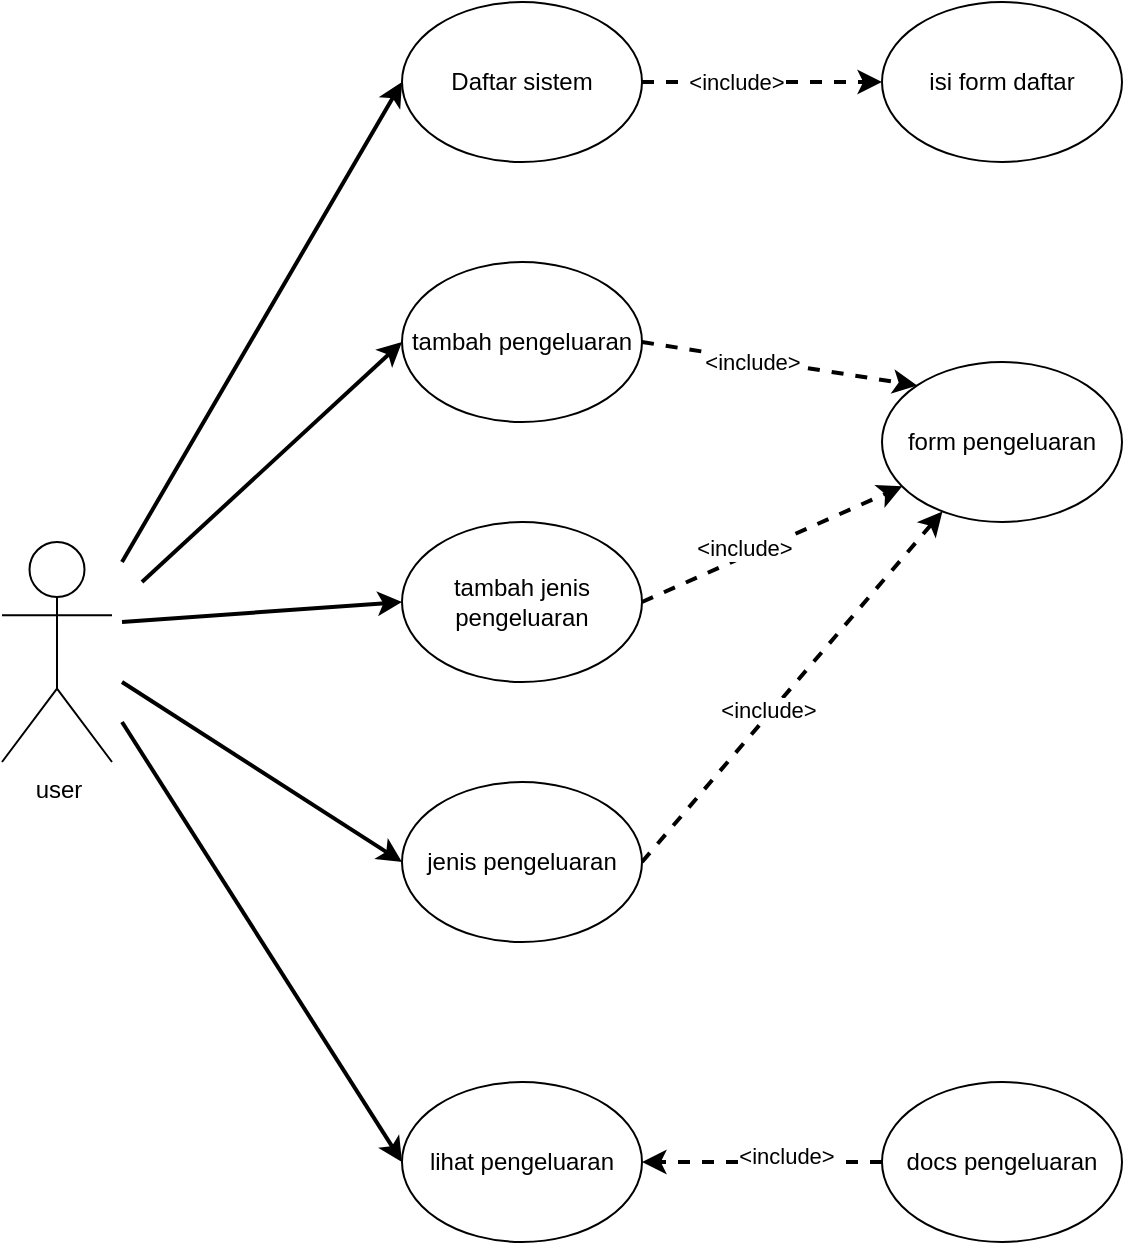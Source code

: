 <mxfile version="17.1.2" type="device"><diagram id="OWBSySwSDMNQoO0sHvBK" name="Page-1"><mxGraphModel dx="1038" dy="547" grid="1" gridSize="10" guides="1" tooltips="1" connect="1" arrows="1" fold="1" page="1" pageScale="1" pageWidth="850" pageHeight="1100" math="0" shadow="0"><root><mxCell id="0"/><mxCell id="1" parent="0"/><mxCell id="d0vHqMOP7hBleqOkd9tB-1" value="user" style="shape=umlActor;verticalLabelPosition=bottom;verticalAlign=top;html=1;outlineConnect=0;" vertex="1" parent="1"><mxGeometry x="60" y="300" width="55" height="110" as="geometry"/></mxCell><mxCell id="d0vHqMOP7hBleqOkd9tB-2" value="Daftar sistem" style="ellipse;whiteSpace=wrap;html=1;" vertex="1" parent="1"><mxGeometry x="260" y="30" width="120" height="80" as="geometry"/></mxCell><mxCell id="d0vHqMOP7hBleqOkd9tB-3" value="isi form daftar" style="ellipse;whiteSpace=wrap;html=1;" vertex="1" parent="1"><mxGeometry x="500" y="30" width="120" height="80" as="geometry"/></mxCell><mxCell id="d0vHqMOP7hBleqOkd9tB-12" style="rounded=0;orthogonalLoop=1;jettySize=auto;html=1;exitX=1;exitY=0.5;exitDx=0;exitDy=0;entryX=0;entryY=0;entryDx=0;entryDy=0;dashed=1;endArrow=classic;endFill=1;strokeWidth=2;" edge="1" parent="1" source="d0vHqMOP7hBleqOkd9tB-4" target="d0vHqMOP7hBleqOkd9tB-8"><mxGeometry relative="1" as="geometry"/></mxCell><mxCell id="d0vHqMOP7hBleqOkd9tB-17" value="&amp;lt;include&amp;gt;" style="edgeLabel;html=1;align=center;verticalAlign=middle;resizable=0;points=[];" vertex="1" connectable="0" parent="d0vHqMOP7hBleqOkd9tB-12"><mxGeometry x="-0.202" y="-1" relative="1" as="geometry"><mxPoint as="offset"/></mxGeometry></mxCell><mxCell id="d0vHqMOP7hBleqOkd9tB-4" value="tambah pengeluaran" style="ellipse;whiteSpace=wrap;html=1;" vertex="1" parent="1"><mxGeometry x="260" y="160" width="120" height="80" as="geometry"/></mxCell><mxCell id="d0vHqMOP7hBleqOkd9tB-5" value="lihat pengeluaran" style="ellipse;whiteSpace=wrap;html=1;" vertex="1" parent="1"><mxGeometry x="260" y="570" width="120" height="80" as="geometry"/></mxCell><mxCell id="d0vHqMOP7hBleqOkd9tB-13" style="edgeStyle=none;rounded=0;orthogonalLoop=1;jettySize=auto;html=1;exitX=1;exitY=0.5;exitDx=0;exitDy=0;dashed=1;endArrow=classic;endFill=1;strokeWidth=2;" edge="1" parent="1" source="d0vHqMOP7hBleqOkd9tB-6" target="d0vHqMOP7hBleqOkd9tB-8"><mxGeometry relative="1" as="geometry"/></mxCell><mxCell id="d0vHqMOP7hBleqOkd9tB-18" value="&amp;lt;include&amp;gt;" style="edgeLabel;html=1;align=center;verticalAlign=middle;resizable=0;points=[];" vertex="1" connectable="0" parent="d0vHqMOP7hBleqOkd9tB-13"><mxGeometry x="-0.196" y="4" relative="1" as="geometry"><mxPoint as="offset"/></mxGeometry></mxCell><mxCell id="d0vHqMOP7hBleqOkd9tB-6" value="tambah jenis pengeluaran" style="ellipse;whiteSpace=wrap;html=1;" vertex="1" parent="1"><mxGeometry x="260" y="290" width="120" height="80" as="geometry"/></mxCell><mxCell id="d0vHqMOP7hBleqOkd9tB-14" style="edgeStyle=none;rounded=0;orthogonalLoop=1;jettySize=auto;html=1;exitX=1;exitY=0.5;exitDx=0;exitDy=0;dashed=1;endArrow=classic;endFill=1;strokeWidth=2;" edge="1" parent="1" source="d0vHqMOP7hBleqOkd9tB-7" target="d0vHqMOP7hBleqOkd9tB-8"><mxGeometry relative="1" as="geometry"/></mxCell><mxCell id="d0vHqMOP7hBleqOkd9tB-19" value="&amp;lt;include&amp;gt;" style="edgeLabel;html=1;align=center;verticalAlign=middle;resizable=0;points=[];" vertex="1" connectable="0" parent="d0vHqMOP7hBleqOkd9tB-14"><mxGeometry x="-0.142" y="2" relative="1" as="geometry"><mxPoint as="offset"/></mxGeometry></mxCell><mxCell id="d0vHqMOP7hBleqOkd9tB-7" value="jenis pengeluaran" style="ellipse;whiteSpace=wrap;html=1;" vertex="1" parent="1"><mxGeometry x="260" y="420" width="120" height="80" as="geometry"/></mxCell><mxCell id="d0vHqMOP7hBleqOkd9tB-8" value="form pengeluaran" style="ellipse;whiteSpace=wrap;html=1;" vertex="1" parent="1"><mxGeometry x="500" y="210" width="120" height="80" as="geometry"/></mxCell><mxCell id="d0vHqMOP7hBleqOkd9tB-20" style="edgeStyle=none;rounded=0;orthogonalLoop=1;jettySize=auto;html=1;exitX=0;exitY=0.5;exitDx=0;exitDy=0;entryX=1;entryY=0.5;entryDx=0;entryDy=0;dashed=1;endArrow=classic;endFill=1;strokeWidth=2;" edge="1" parent="1" source="d0vHqMOP7hBleqOkd9tB-9" target="d0vHqMOP7hBleqOkd9tB-5"><mxGeometry relative="1" as="geometry"/></mxCell><mxCell id="d0vHqMOP7hBleqOkd9tB-21" value="&amp;lt;include&amp;gt;" style="edgeLabel;html=1;align=center;verticalAlign=middle;resizable=0;points=[];" vertex="1" connectable="0" parent="d0vHqMOP7hBleqOkd9tB-20"><mxGeometry x="-0.197" y="-3" relative="1" as="geometry"><mxPoint as="offset"/></mxGeometry></mxCell><mxCell id="d0vHqMOP7hBleqOkd9tB-9" value="docs pengeluaran" style="ellipse;whiteSpace=wrap;html=1;" vertex="1" parent="1"><mxGeometry x="500" y="570" width="120" height="80" as="geometry"/></mxCell><mxCell id="d0vHqMOP7hBleqOkd9tB-11" value="" style="endArrow=classic;dashed=1;html=1;strokeWidth=2;rounded=0;exitX=1;exitY=0.5;exitDx=0;exitDy=0;entryX=0;entryY=0.5;entryDx=0;entryDy=0;endFill=1;" edge="1" parent="1" source="d0vHqMOP7hBleqOkd9tB-2" target="d0vHqMOP7hBleqOkd9tB-3"><mxGeometry width="50" height="50" relative="1" as="geometry"><mxPoint x="400" y="300" as="sourcePoint"/><mxPoint x="450" y="250" as="targetPoint"/></mxGeometry></mxCell><mxCell id="d0vHqMOP7hBleqOkd9tB-16" value="&amp;lt;include&amp;gt;" style="edgeLabel;html=1;align=center;verticalAlign=middle;resizable=0;points=[];" vertex="1" connectable="0" parent="d0vHqMOP7hBleqOkd9tB-11"><mxGeometry x="-0.22" relative="1" as="geometry"><mxPoint as="offset"/></mxGeometry></mxCell><mxCell id="d0vHqMOP7hBleqOkd9tB-25" value="" style="endArrow=classic;html=1;rounded=0;strokeWidth=2;entryX=0;entryY=0.5;entryDx=0;entryDy=0;" edge="1" parent="1" target="d0vHqMOP7hBleqOkd9tB-2"><mxGeometry width="50" height="50" relative="1" as="geometry"><mxPoint x="120" y="310" as="sourcePoint"/><mxPoint x="170" y="260" as="targetPoint"/></mxGeometry></mxCell><mxCell id="d0vHqMOP7hBleqOkd9tB-26" value="" style="endArrow=classic;html=1;rounded=0;strokeWidth=2;entryX=0;entryY=0.5;entryDx=0;entryDy=0;" edge="1" parent="1" target="d0vHqMOP7hBleqOkd9tB-4"><mxGeometry width="50" height="50" relative="1" as="geometry"><mxPoint x="130" y="320" as="sourcePoint"/><mxPoint x="180" y="310" as="targetPoint"/></mxGeometry></mxCell><mxCell id="d0vHqMOP7hBleqOkd9tB-27" value="" style="endArrow=classic;html=1;rounded=0;strokeWidth=2;entryX=0;entryY=0.5;entryDx=0;entryDy=0;" edge="1" parent="1" target="d0vHqMOP7hBleqOkd9tB-6"><mxGeometry width="50" height="50" relative="1" as="geometry"><mxPoint x="120" y="340" as="sourcePoint"/><mxPoint x="450" y="400" as="targetPoint"/></mxGeometry></mxCell><mxCell id="d0vHqMOP7hBleqOkd9tB-28" value="" style="endArrow=classic;html=1;rounded=0;strokeWidth=2;entryX=0;entryY=0.5;entryDx=0;entryDy=0;" edge="1" parent="1" target="d0vHqMOP7hBleqOkd9tB-7"><mxGeometry width="50" height="50" relative="1" as="geometry"><mxPoint x="120" y="370" as="sourcePoint"/><mxPoint x="450" y="400" as="targetPoint"/></mxGeometry></mxCell><mxCell id="d0vHqMOP7hBleqOkd9tB-29" value="" style="endArrow=classic;html=1;rounded=0;strokeWidth=2;entryX=0;entryY=0.5;entryDx=0;entryDy=0;" edge="1" parent="1" target="d0vHqMOP7hBleqOkd9tB-5"><mxGeometry width="50" height="50" relative="1" as="geometry"><mxPoint x="120" y="390" as="sourcePoint"/><mxPoint x="450" y="400" as="targetPoint"/></mxGeometry></mxCell></root></mxGraphModel></diagram></mxfile>